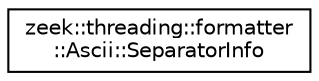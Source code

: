 digraph "Graphical Class Hierarchy"
{
 // LATEX_PDF_SIZE
  edge [fontname="Helvetica",fontsize="10",labelfontname="Helvetica",labelfontsize="10"];
  node [fontname="Helvetica",fontsize="10",shape=record];
  rankdir="LR";
  Node0 [label="zeek::threading::formatter\l::Ascii::SeparatorInfo",height=0.2,width=0.4,color="black", fillcolor="white", style="filled",URL="$dd/ddf/structzeek_1_1threading_1_1formatter_1_1Ascii_1_1SeparatorInfo.html",tooltip=" "];
}
